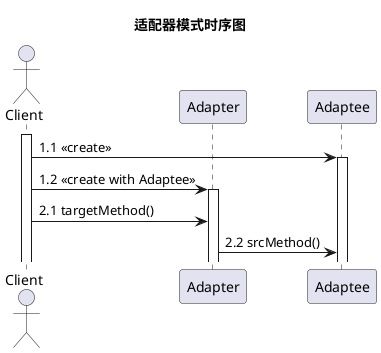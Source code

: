 @startuml
title 适配器模式时序图

actor Client
participant Adapter
participant Adaptee

activate Client
Client -> Adaptee: 1.1 <<create>>
activate Adaptee
Client -> Adapter: 1.2 <<create with Adaptee>>
activate Adapter
Client -> Adapter: 2.1 targetMethod()
Adapter -> Adaptee: 2.2 srcMethod()
@enduml